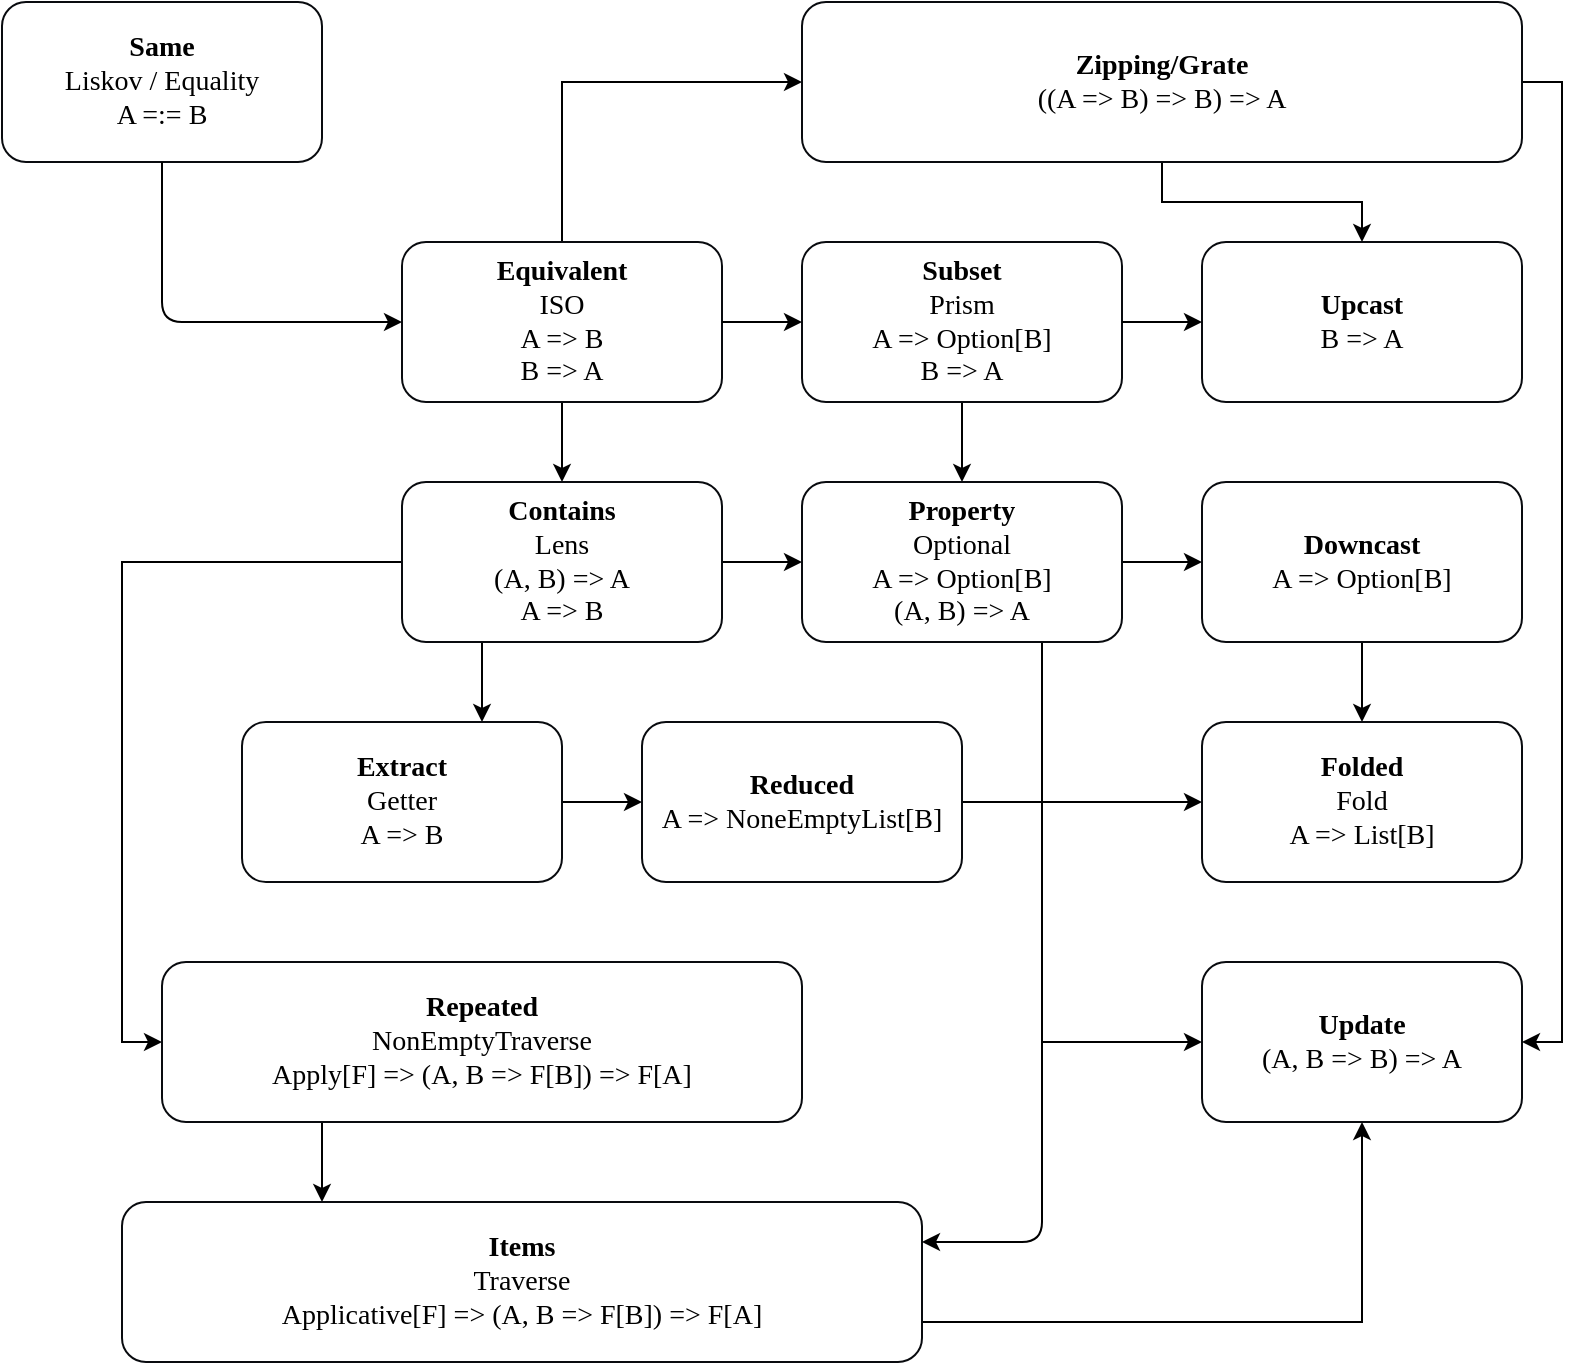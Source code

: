 <mxfile version="14.9.2" type="device"><diagram id="3arvcU_5vFW_IypdmzAv" name="Page-1"><mxGraphModel dx="1422" dy="790" grid="1" gridSize="10" guides="1" tooltips="1" connect="1" arrows="1" fold="1" page="1" pageScale="1" pageWidth="827" pageHeight="1169" math="0" shadow="0"><root><mxCell id="0"/><mxCell id="1" parent="0"/><mxCell id="WOIH7MT4tiMl6sb6r5hy-1" value="&lt;font data-font-src=&quot;https://fonts.googleapis.com/css?family=Fira+Code&quot; face=&quot;Fira Code&quot;&gt;&lt;b&gt;Same&lt;/b&gt;&lt;br style=&quot;font-size: 14px&quot;&gt;Liskov / Equality&lt;br style=&quot;font-size: 14px&quot;&gt;A =:= B&lt;/font&gt;" style="rounded=1;whiteSpace=wrap;html=1;fontFamily=Fira Mono;fontSize=14;fillColor=none;strokeWidth=1;strokeColor=#090B0F;fontSource=https%3A%2F%2Ffonts.googleapis.com%2Fcss%3Ffamily%3DFira%2BMono;" parent="1" vertex="1"><mxGeometry x="40" y="40" width="160" height="80" as="geometry"/></mxCell><mxCell id="WOIH7MT4tiMl6sb6r5hy-69" style="edgeStyle=orthogonalEdgeStyle;rounded=0;orthogonalLoop=1;jettySize=auto;html=1;exitX=0.5;exitY=1;exitDx=0;exitDy=0;entryX=0.5;entryY=0;entryDx=0;entryDy=0;fontFamily=Courier New;fontSize=14;" parent="1" source="WOIH7MT4tiMl6sb6r5hy-2" target="WOIH7MT4tiMl6sb6r5hy-8" edge="1"><mxGeometry relative="1" as="geometry"/></mxCell><mxCell id="FDQjG0ROX7QHf7Buae8h-1" style="edgeStyle=orthogonalEdgeStyle;rounded=0;orthogonalLoop=1;jettySize=auto;html=1;exitX=0.5;exitY=0;exitDx=0;exitDy=0;entryX=0;entryY=0.5;entryDx=0;entryDy=0;" parent="1" source="WOIH7MT4tiMl6sb6r5hy-2" target="d_OEYw9aK8vJqIMJzf52-1" edge="1"><mxGeometry relative="1" as="geometry"/></mxCell><mxCell id="WOIH7MT4tiMl6sb6r5hy-2" value="&lt;font data-font-src=&quot;https://fonts.googleapis.com/css?family=Fira+Code&quot; face=&quot;Fira Code&quot;&gt;&lt;b&gt;Equivalent&lt;/b&gt;&lt;br style=&quot;font-size: 14px&quot;&gt;ISO&lt;br style=&quot;font-size: 14px&quot;&gt;A =&amp;gt; B&lt;br style=&quot;font-size: 14px&quot;&gt;B =&amp;gt; A&lt;/font&gt;" style="rounded=1;whiteSpace=wrap;html=1;fontFamily=Fira Mono;fontSize=14;fillColor=none;strokeColor=#090B0F;fontSource=https%3A%2F%2Ffonts.googleapis.com%2Fcss%3Ffamily%3DFira%2BMono;strokeWidth=1;" parent="1" vertex="1"><mxGeometry x="240" y="160" width="160" height="80" as="geometry"/></mxCell><mxCell id="WOIH7MT4tiMl6sb6r5hy-3" value="" style="endArrow=classic;html=1;fontFamily=Courier New;fontSize=14;exitX=0.5;exitY=1;exitDx=0;exitDy=0;entryX=0;entryY=0.5;entryDx=0;entryDy=0;" parent="1" source="WOIH7MT4tiMl6sb6r5hy-1" target="WOIH7MT4tiMl6sb6r5hy-2" edge="1"><mxGeometry width="50" height="50" relative="1" as="geometry"><mxPoint x="390" y="460" as="sourcePoint"/><mxPoint x="440" y="410" as="targetPoint"/><Array as="points"><mxPoint x="120" y="200"/></Array></mxGeometry></mxCell><mxCell id="WOIH7MT4tiMl6sb6r5hy-48" style="edgeStyle=orthogonalEdgeStyle;rounded=0;orthogonalLoop=1;jettySize=auto;html=1;exitX=0.5;exitY=1;exitDx=0;exitDy=0;entryX=0.5;entryY=0;entryDx=0;entryDy=0;fontFamily=Courier New;fontSize=14;" parent="1" source="WOIH7MT4tiMl6sb6r5hy-4" target="WOIH7MT4tiMl6sb6r5hy-10" edge="1"><mxGeometry relative="1" as="geometry"/></mxCell><mxCell id="WOIH7MT4tiMl6sb6r5hy-4" value="&lt;font data-font-src=&quot;https://fonts.googleapis.com/css?family=Fira+Code&quot; face=&quot;Fira Code&quot;&gt;&lt;b&gt;Subset&lt;/b&gt;&lt;br&gt;Prism&lt;br&gt;A =&amp;gt; Option[B]&lt;br&gt;B =&amp;gt; A&lt;/font&gt;" style="rounded=1;whiteSpace=wrap;html=1;fontFamily=Fira Mono;fontSize=14;fillColor=none;strokeColor=#090B0F;fontSource=https%3A%2F%2Ffonts.googleapis.com%2Fcss%3Ffamily%3DFira%2BMono;strokeWidth=1;" parent="1" vertex="1"><mxGeometry x="440" y="160" width="160" height="80" as="geometry"/></mxCell><mxCell id="WOIH7MT4tiMl6sb6r5hy-5" value="&lt;font data-font-src=&quot;https://fonts.googleapis.com/css?family=Fira+Code&quot; face=&quot;Fira Code&quot;&gt;&lt;b&gt;Upcast&lt;br&gt;&lt;/b&gt;B =&amp;gt; A&lt;/font&gt;" style="rounded=1;whiteSpace=wrap;html=1;fontFamily=Fira Mono;fontSize=14;fillColor=none;strokeColor=#090B0F;fontSource=https%3A%2F%2Ffonts.googleapis.com%2Fcss%3Ffamily%3DFira%2BMono;strokeWidth=1;" parent="1" vertex="1"><mxGeometry x="640" y="160" width="160" height="80" as="geometry"/></mxCell><mxCell id="WOIH7MT4tiMl6sb6r5hy-6" value="" style="endArrow=classic;html=1;fontFamily=Courier New;fontSize=14;exitX=1;exitY=0.5;exitDx=0;exitDy=0;entryX=0;entryY=0.5;entryDx=0;entryDy=0;" parent="1" source="WOIH7MT4tiMl6sb6r5hy-4" target="WOIH7MT4tiMl6sb6r5hy-5" edge="1"><mxGeometry width="50" height="50" relative="1" as="geometry"><mxPoint x="280" y="430" as="sourcePoint"/><mxPoint x="330" y="380" as="targetPoint"/></mxGeometry></mxCell><mxCell id="WOIH7MT4tiMl6sb6r5hy-7" value="" style="endArrow=classic;html=1;fontFamily=Courier New;fontSize=14;exitX=1;exitY=0.5;exitDx=0;exitDy=0;entryX=0;entryY=0.5;entryDx=0;entryDy=0;" parent="1" source="WOIH7MT4tiMl6sb6r5hy-2" target="WOIH7MT4tiMl6sb6r5hy-4" edge="1"><mxGeometry width="50" height="50" relative="1" as="geometry"><mxPoint x="280" y="430" as="sourcePoint"/><mxPoint x="330" y="380" as="targetPoint"/></mxGeometry></mxCell><mxCell id="WOIH7MT4tiMl6sb6r5hy-70" style="edgeStyle=orthogonalEdgeStyle;rounded=0;orthogonalLoop=1;jettySize=auto;html=1;exitX=1;exitY=0.5;exitDx=0;exitDy=0;entryX=0;entryY=0.5;entryDx=0;entryDy=0;fontFamily=Courier New;fontSize=14;" parent="1" source="WOIH7MT4tiMl6sb6r5hy-8" target="WOIH7MT4tiMl6sb6r5hy-10" edge="1"><mxGeometry relative="1" as="geometry"/></mxCell><mxCell id="WOIH7MT4tiMl6sb6r5hy-72" style="edgeStyle=orthogonalEdgeStyle;rounded=0;orthogonalLoop=1;jettySize=auto;html=1;exitX=0.25;exitY=1;exitDx=0;exitDy=0;entryX=0.75;entryY=0;entryDx=0;entryDy=0;fontFamily=Courier New;fontSize=14;" parent="1" source="WOIH7MT4tiMl6sb6r5hy-8" target="WOIH7MT4tiMl6sb6r5hy-19" edge="1"><mxGeometry relative="1" as="geometry"/></mxCell><mxCell id="WOIH7MT4tiMl6sb6r5hy-74" style="edgeStyle=orthogonalEdgeStyle;rounded=0;orthogonalLoop=1;jettySize=auto;html=1;exitX=0;exitY=0.5;exitDx=0;exitDy=0;entryX=0;entryY=0.5;entryDx=0;entryDy=0;fontFamily=Courier New;fontSize=14;" parent="1" source="WOIH7MT4tiMl6sb6r5hy-8" target="WOIH7MT4tiMl6sb6r5hy-13" edge="1"><mxGeometry relative="1" as="geometry"/></mxCell><mxCell id="WOIH7MT4tiMl6sb6r5hy-8" value="&lt;font data-font-src=&quot;https://fonts.googleapis.com/css?family=Fira+Code&quot; face=&quot;Fira Code&quot;&gt;&lt;b&gt;Contains&lt;/b&gt;&lt;br&gt;Lens&lt;br&gt;(A, B) =&amp;gt; A&lt;br&gt;A =&amp;gt; B&lt;/font&gt;" style="rounded=1;whiteSpace=wrap;html=1;fontFamily=Fira Mono;fontSize=14;fillColor=none;strokeColor=#090B0F;fontSource=https%3A%2F%2Ffonts.googleapis.com%2Fcss%3Ffamily%3DFira%2BMono;strokeWidth=1;" parent="1" vertex="1"><mxGeometry x="240" y="280" width="160" height="80" as="geometry"/></mxCell><mxCell id="WOIH7MT4tiMl6sb6r5hy-57" style="edgeStyle=orthogonalEdgeStyle;rounded=0;orthogonalLoop=1;jettySize=auto;html=1;exitX=1;exitY=0.5;exitDx=0;exitDy=0;entryX=0;entryY=0.5;entryDx=0;entryDy=0;fontFamily=Courier New;fontSize=14;" parent="1" source="WOIH7MT4tiMl6sb6r5hy-10" target="WOIH7MT4tiMl6sb6r5hy-21" edge="1"><mxGeometry relative="1" as="geometry"/></mxCell><mxCell id="WOIH7MT4tiMl6sb6r5hy-67" style="edgeStyle=orthogonalEdgeStyle;rounded=0;orthogonalLoop=1;jettySize=auto;html=1;exitX=0.75;exitY=1;exitDx=0;exitDy=0;entryX=0;entryY=0.5;entryDx=0;entryDy=0;fontFamily=Courier New;fontSize=14;" parent="1" source="WOIH7MT4tiMl6sb6r5hy-10" target="WOIH7MT4tiMl6sb6r5hy-33" edge="1"><mxGeometry relative="1" as="geometry"/></mxCell><mxCell id="WOIH7MT4tiMl6sb6r5hy-10" value="&lt;font data-font-src=&quot;https://fonts.googleapis.com/css?family=Fira+Code&quot; face=&quot;Fira Code&quot;&gt;&lt;b&gt;Property&lt;/b&gt;&lt;br&gt;Optional&lt;br&gt;A =&amp;gt; Option[B]&lt;br&gt;(A, B) =&amp;gt; A&lt;/font&gt;" style="rounded=1;whiteSpace=wrap;html=1;fontFamily=Fira Mono;fontSize=14;fillColor=none;strokeColor=#090B0F;fontSource=https%3A%2F%2Ffonts.googleapis.com%2Fcss%3Ffamily%3DFira%2BMono;strokeWidth=1;" parent="1" vertex="1"><mxGeometry x="440" y="280" width="160" height="80" as="geometry"/></mxCell><mxCell id="WOIH7MT4tiMl6sb6r5hy-73" style="edgeStyle=orthogonalEdgeStyle;rounded=0;orthogonalLoop=1;jettySize=auto;html=1;exitX=0.25;exitY=1;exitDx=0;exitDy=0;entryX=0.25;entryY=0;entryDx=0;entryDy=0;fontFamily=Courier New;fontSize=14;" parent="1" source="WOIH7MT4tiMl6sb6r5hy-13" target="WOIH7MT4tiMl6sb6r5hy-30" edge="1"><mxGeometry relative="1" as="geometry"/></mxCell><mxCell id="WOIH7MT4tiMl6sb6r5hy-13" value="&lt;font data-font-src=&quot;https://fonts.googleapis.com/css?family=Fira+Code&quot; face=&quot;Fira Code&quot;&gt;&lt;b&gt;Repeated&lt;/b&gt;&lt;br&gt;NonEmptyTraverse&lt;br&gt;Apply[F] =&amp;gt; (A, B =&amp;gt; F[B]) =&amp;gt; F[A]&lt;/font&gt;" style="rounded=1;whiteSpace=wrap;html=1;fontFamily=Fira Mono;fontSize=14;fillColor=none;strokeColor=#090B0F;fontSource=https%3A%2F%2Ffonts.googleapis.com%2Fcss%3Ffamily%3DFira%2BMono;strokeWidth=1;" parent="1" vertex="1"><mxGeometry x="120" y="520" width="320" height="80" as="geometry"/></mxCell><mxCell id="WOIH7MT4tiMl6sb6r5hy-58" style="edgeStyle=orthogonalEdgeStyle;rounded=0;orthogonalLoop=1;jettySize=auto;html=1;exitX=1;exitY=0.5;exitDx=0;exitDy=0;entryX=0;entryY=0.5;entryDx=0;entryDy=0;fontFamily=Courier New;fontSize=14;" parent="1" source="WOIH7MT4tiMl6sb6r5hy-19" target="WOIH7MT4tiMl6sb6r5hy-24" edge="1"><mxGeometry relative="1" as="geometry"/></mxCell><mxCell id="WOIH7MT4tiMl6sb6r5hy-19" value="&lt;font data-font-src=&quot;https://fonts.googleapis.com/css?family=Fira+Code&quot; face=&quot;Fira Code&quot;&gt;&lt;b&gt;Extract&lt;/b&gt;&lt;br&gt;Getter&lt;br&gt;A =&amp;gt; B&lt;/font&gt;" style="rounded=1;whiteSpace=wrap;html=1;fontFamily=Fira Mono;fontSize=14;fillColor=none;strokeColor=#090B0F;fontSource=https%3A%2F%2Ffonts.googleapis.com%2Fcss%3Ffamily%3DFira%2BMono;strokeWidth=1;" parent="1" vertex="1"><mxGeometry x="160" y="400" width="160" height="80" as="geometry"/></mxCell><mxCell id="WOIH7MT4tiMl6sb6r5hy-56" style="edgeStyle=orthogonalEdgeStyle;rounded=0;orthogonalLoop=1;jettySize=auto;html=1;exitX=0.5;exitY=1;exitDx=0;exitDy=0;entryX=0.5;entryY=0;entryDx=0;entryDy=0;fontFamily=Courier New;fontSize=14;" parent="1" source="WOIH7MT4tiMl6sb6r5hy-21" target="WOIH7MT4tiMl6sb6r5hy-27" edge="1"><mxGeometry relative="1" as="geometry"/></mxCell><mxCell id="WOIH7MT4tiMl6sb6r5hy-21" value="&lt;font data-font-src=&quot;https://fonts.googleapis.com/css?family=Fira+Code&quot; face=&quot;Fira Code&quot;&gt;&lt;b&gt;Downcast&lt;br&gt;&lt;/b&gt;A =&amp;gt; Option[B]&lt;/font&gt;" style="rounded=1;whiteSpace=wrap;html=1;fontFamily=Fira Mono;fontSize=14;fillColor=none;strokeColor=#090B0F;fontSource=https%3A%2F%2Ffonts.googleapis.com%2Fcss%3Ffamily%3DFira%2BMono;strokeWidth=1;" parent="1" vertex="1"><mxGeometry x="640" y="280" width="160" height="80" as="geometry"/></mxCell><mxCell id="WOIH7MT4tiMl6sb6r5hy-59" style="edgeStyle=orthogonalEdgeStyle;rounded=0;orthogonalLoop=1;jettySize=auto;html=1;exitX=1;exitY=0.5;exitDx=0;exitDy=0;entryX=0;entryY=0.5;entryDx=0;entryDy=0;fontFamily=Courier New;fontSize=14;" parent="1" source="WOIH7MT4tiMl6sb6r5hy-24" target="WOIH7MT4tiMl6sb6r5hy-27" edge="1"><mxGeometry relative="1" as="geometry"/></mxCell><mxCell id="WOIH7MT4tiMl6sb6r5hy-24" value="&lt;font data-font-src=&quot;https://fonts.googleapis.com/css?family=Fira+Code&quot; face=&quot;Fira Code&quot;&gt;&lt;b&gt;Reduced&lt;/b&gt;&lt;br&gt;A =&amp;gt; NoneEmptyList[B]&lt;/font&gt;" style="rounded=1;whiteSpace=wrap;html=1;fontFamily=Fira Mono;fontSize=14;fillColor=none;strokeColor=#090B0F;fontSource=https%3A%2F%2Ffonts.googleapis.com%2Fcss%3Ffamily%3DFira%2BMono;strokeWidth=1;" parent="1" vertex="1"><mxGeometry x="360" y="400" width="160" height="80" as="geometry"/></mxCell><mxCell id="WOIH7MT4tiMl6sb6r5hy-27" value="&lt;font data-font-src=&quot;https://fonts.googleapis.com/css?family=Fira+Code&quot; face=&quot;Fira Code&quot;&gt;&lt;b&gt;Folded&lt;/b&gt;&lt;br&gt;Fold&lt;br&gt;A =&amp;gt; List[B]&lt;/font&gt;" style="rounded=1;whiteSpace=wrap;html=1;fontFamily=Fira Mono;fontSize=14;fillColor=none;strokeColor=#090B0F;fontSource=https%3A%2F%2Ffonts.googleapis.com%2Fcss%3Ffamily%3DFira%2BMono;strokeWidth=1;" parent="1" vertex="1"><mxGeometry x="640" y="400" width="160" height="80" as="geometry"/></mxCell><mxCell id="WOIH7MT4tiMl6sb6r5hy-50" style="edgeStyle=orthogonalEdgeStyle;rounded=0;orthogonalLoop=1;jettySize=auto;html=1;exitX=1;exitY=0.75;exitDx=0;exitDy=0;entryX=0.5;entryY=1;entryDx=0;entryDy=0;fontFamily=Courier New;fontSize=14;" parent="1" source="WOIH7MT4tiMl6sb6r5hy-30" target="WOIH7MT4tiMl6sb6r5hy-33" edge="1"><mxGeometry relative="1" as="geometry"/></mxCell><mxCell id="WOIH7MT4tiMl6sb6r5hy-30" value="&lt;font data-font-src=&quot;https://fonts.googleapis.com/css?family=Fira+Code&quot; face=&quot;Fira Code&quot;&gt;&lt;b&gt;Items&lt;/b&gt;&lt;br&gt;Traverse&lt;br&gt;Applicative[F] =&amp;gt; (A, B =&amp;gt; F[B]) =&amp;gt; F[A]&lt;/font&gt;" style="rounded=1;whiteSpace=wrap;html=1;fontFamily=Fira Mono;fontSize=14;fillColor=none;strokeColor=#090B0F;fontSource=https%3A%2F%2Ffonts.googleapis.com%2Fcss%3Ffamily%3DFira%2BMono;strokeWidth=1;" parent="1" vertex="1"><mxGeometry x="100" y="640" width="400" height="80" as="geometry"/></mxCell><mxCell id="WOIH7MT4tiMl6sb6r5hy-33" value="&lt;font data-font-src=&quot;https://fonts.googleapis.com/css?family=Fira+Code&quot; face=&quot;Fira Code&quot;&gt;&lt;b&gt;Update&lt;/b&gt;&lt;br&gt;(A, B =&amp;gt; B) =&amp;gt; A&lt;/font&gt;" style="rounded=1;whiteSpace=wrap;html=1;fontFamily=Fira Mono;fontSize=14;fillColor=none;strokeColor=#090B0F;fontSource=https%3A%2F%2Ffonts.googleapis.com%2Fcss%3Ffamily%3DFira%2BMono;strokeWidth=1;" parent="1" vertex="1"><mxGeometry x="640" y="520" width="160" height="80" as="geometry"/></mxCell><mxCell id="WOIH7MT4tiMl6sb6r5hy-68" value="" style="endArrow=classic;html=1;fontFamily=Courier New;fontSize=14;entryX=1;entryY=0.25;entryDx=0;entryDy=0;" parent="1" target="WOIH7MT4tiMl6sb6r5hy-30" edge="1"><mxGeometry width="50" height="50" relative="1" as="geometry"><mxPoint x="560" y="560" as="sourcePoint"/><mxPoint x="560" y="670" as="targetPoint"/><Array as="points"><mxPoint x="560" y="660"/></Array></mxGeometry></mxCell><mxCell id="FDQjG0ROX7QHf7Buae8h-2" style="edgeStyle=orthogonalEdgeStyle;rounded=0;orthogonalLoop=1;jettySize=auto;html=1;exitX=0.5;exitY=1;exitDx=0;exitDy=0;" parent="1" source="d_OEYw9aK8vJqIMJzf52-1" target="WOIH7MT4tiMl6sb6r5hy-5" edge="1"><mxGeometry relative="1" as="geometry"/></mxCell><mxCell id="FDQjG0ROX7QHf7Buae8h-3" style="edgeStyle=orthogonalEdgeStyle;rounded=0;orthogonalLoop=1;jettySize=auto;html=1;exitX=1;exitY=0.5;exitDx=0;exitDy=0;entryX=1;entryY=0.5;entryDx=0;entryDy=0;" parent="1" source="d_OEYw9aK8vJqIMJzf52-1" target="WOIH7MT4tiMl6sb6r5hy-33" edge="1"><mxGeometry relative="1" as="geometry"/></mxCell><mxCell id="d_OEYw9aK8vJqIMJzf52-1" value="&lt;font style=&quot;font-size: 14px&quot; data-font-src=&quot;https://fonts.googleapis.com/css?family=Fira+Code&quot; face=&quot;Fira Code&quot;&gt;&lt;b&gt;Zipping/Grate&lt;/b&gt;&lt;br&gt;((A =&amp;gt; B) =&amp;gt; B) =&amp;gt; A&lt;br&gt;&lt;/font&gt;" style="rounded=1;whiteSpace=wrap;html=1;fillColor=none;strokeColor=#090B0F;fontFamily=Fira Mono;fontSource=https%3A%2F%2Ffonts.googleapis.com%2Fcss%3Ffamily%3DFira%2BMono;fontSize=14;strokeWidth=1;" parent="1" vertex="1"><mxGeometry x="440" y="40" width="360" height="80" as="geometry"/></mxCell></root></mxGraphModel></diagram></mxfile>